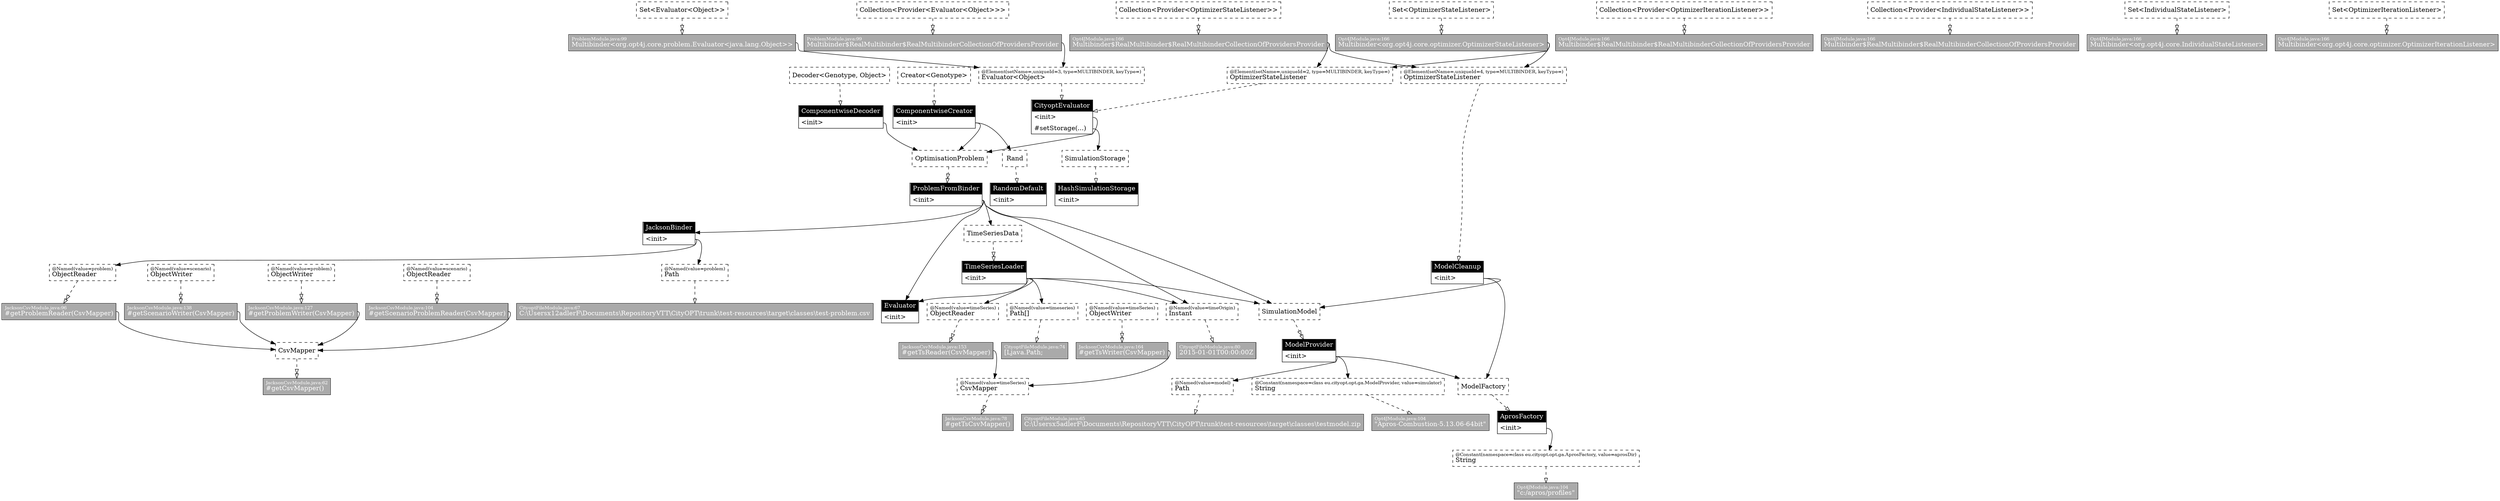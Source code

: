 digraph injector {
graph [rankdir=TB];
x27 [margin="0.02,0", shape=box, style=dashed, label=<<table cellspacing="0" cellpadding="5" cellborder="0" border="0"><tr><td align="left" port="header" bgcolor="#ffffff"><font color="#000000" point-size="10">@Named(value=scenario)<br align="left"/></font><font color="#000000">ObjectReader<br align="left"/></font></td></tr></table>>]
x43 [margin="0.02,0", shape=box, style=solid, label=<<table cellspacing="0" cellpadding="5" cellborder="0" border="0"><tr><td align="left" port="header" bgcolor="#aaaaaa"><font color="#ffffff" point-size="10">Opt4JModule.java:166<br align="left"/></font><font color="#ffffff">Multibinder&lt;org.opt4j.core.optimizer.OptimizerStateListener&gt;<br align="left"/></font></td></tr></table>>]
x38 [margin="0.02,0", shape=box, style=dashed, label=<<table cellspacing="0" cellpadding="5" cellborder="0" border="0"><tr><td align="left" port="header" bgcolor="#ffffff"><font color="#000000" point-size="10">@Named(value=problem)<br align="left"/></font><font color="#000000">ObjectReader<br align="left"/></font></td></tr></table>>]
x34 [margin="0.02,0", shape=box, style=dashed, label=<<table cellspacing="0" cellpadding="5" cellborder="0" border="0"><tr><td align="left" port="header" bgcolor="#ffffff"><font color="#000000">CsvMapper<br align="left"/></font></td></tr></table>>]
x51 [margin="0.02,0", shape=box, style=dashed, label=<<table cellspacing="0" cellpadding="5" cellborder="0" border="0"><tr><td align="left" port="header" bgcolor="#ffffff"><font color="#000000">Collection&lt;Provider&lt;OptimizerStateListener&gt;&gt;<br align="left"/></font></td></tr></table>>]
x36 [margin="0.02,0", shape=box, style=solid, label=<<table cellspacing="0" cellpadding="5" cellborder="0" border="0"><tr><td align="left" port="header" bgcolor="#000000"><font color="#ffffff">ProblemFromBinder<br align="left"/></font></td></tr><tr><td align="left" port="m_a92ce15e">&lt;init&gt;</td></tr></table>>]
x44 [margin="0.02,0", shape=box, style=dashed, label=<<table cellspacing="0" cellpadding="5" cellborder="0" border="0"><tr><td align="left" port="header" bgcolor="#ffffff"><font color="#000000">TimeSeriesData<br align="left"/></font></td></tr></table>>]
x49 [margin="0.02,0", shape=box, style=dashed, label=<<table cellspacing="0" cellpadding="5" cellborder="0" border="0"><tr><td align="left" port="header" bgcolor="#ffffff"><font color="#000000" point-size="10">@Constant(namespace=class eu.cityopt.opt.ga.AprosFactory, value=aprosDir)<br align="left"/></font><font color="#000000">String<br align="left"/></font></td></tr></table>>]
x47 [margin="0.02,0", shape=box, style=solid, label=<<table cellspacing="0" cellpadding="5" cellborder="0" border="0"><tr><td align="left" port="header" bgcolor="#000000"><font color="#ffffff">CityoptEvaluator<br align="left"/></font></td></tr><tr><td align="left" port="m_b322dedc">&lt;init&gt;</td></tr><tr><td align="left" port="m_f3cc1565">#setStorage(...)</td></tr></table>>]
x30 [margin="0.02,0", shape=box, style=solid, label=<<table cellspacing="0" cellpadding="5" cellborder="0" border="0"><tr><td align="left" port="header" bgcolor="#aaaaaa"><font color="#ffffff" point-size="10">JacksonCsvModule.java:78<br align="left"/></font><font color="#ffffff">#getTsCsvMapper()<br align="left"/></font></td></tr></table>>]
x55 [margin="0.02,0", shape=box, style=dashed, label=<<table cellspacing="0" cellpadding="5" cellborder="0" border="0"><tr><td align="left" port="header" bgcolor="#ffffff"><font color="#000000" point-size="10">@Element(setName=,uniqueId=3, type=MULTIBINDER, keyType=)<br align="left"/></font><font color="#000000">Evaluator&lt;Object&gt;<br align="left"/></font></td></tr></table>>]
x16 [margin="0.02,0", shape=box, style=solid, label=<<table cellspacing="0" cellpadding="5" cellborder="0" border="0"><tr><td align="left" port="header" bgcolor="#000000"><font color="#ffffff">ModelProvider<br align="left"/></font></td></tr><tr><td align="left" port="m_33962525">&lt;init&gt;</td></tr></table>>]
x48 [margin="0.02,0", shape=box, style=solid, label=<<table cellspacing="0" cellpadding="5" cellborder="0" border="0"><tr><td align="left" port="header" bgcolor="#000000"><font color="#ffffff">HashSimulationStorage<br align="left"/></font></td></tr><tr><td align="left" port="m_e9bc3ecf">&lt;init&gt;</td></tr></table>>]
x14 [margin="0.02,0", shape=box, style=dashed, label=<<table cellspacing="0" cellpadding="5" cellborder="0" border="0"><tr><td align="left" port="header" bgcolor="#ffffff"><font color="#000000" point-size="10">@Element(setName=,uniqueId=4, type=MULTIBINDER, keyType=)<br align="left"/></font><font color="#000000">OptimizerStateListener<br align="left"/></font></td></tr></table>>]
x33 [margin="0.02,0", shape=box, style=dashed, label=<<table cellspacing="0" cellpadding="5" cellborder="0" border="0"><tr><td align="left" port="header" bgcolor="#ffffff"><font color="#000000">SimulationStorage<br align="left"/></font></td></tr></table>>]
x5 [margin="0.02,0", shape=box, style=solid, label=<<table cellspacing="0" cellpadding="5" cellborder="0" border="0"><tr><td align="left" port="header" bgcolor="#aaaaaa"><font color="#ffffff" point-size="10">CityoptFileModule.java:65<br align="left"/></font><font color="#ffffff">C:\Users\NadlerF\Documents\RepositoryVTT\CityOPT\trunk\test-resources\target\classes\testmodel.zip<br align="left"/></font></td></tr></table>>]
x56 [margin="0.02,0", shape=box, style=dashed, label=<<table cellspacing="0" cellpadding="5" cellborder="0" border="0"><tr><td align="left" port="header" bgcolor="#ffffff"><font color="#000000" point-size="10">@Named(value=scenario)<br align="left"/></font><font color="#000000">ObjectWriter<br align="left"/></font></td></tr></table>>]
x65 [margin="0.02,0", shape=box, style=dashed, label=<<table cellspacing="0" cellpadding="5" cellborder="0" border="0"><tr><td align="left" port="header" bgcolor="#ffffff"><font color="#000000" point-size="10">@Named(value=timeSeries)<br align="left"/></font><font color="#000000">ObjectReader<br align="left"/></font></td></tr></table>>]
x9 [margin="0.02,0", shape=box, style=solid, label=<<table cellspacing="0" cellpadding="5" cellborder="0" border="0"><tr><td align="left" port="header" bgcolor="#aaaaaa"><font color="#ffffff" point-size="10">Opt4JModule.java:166<br align="left"/></font><font color="#ffffff">Multibinder$RealMultibinder$RealMultibinderCollectionOfProvidersProvider<br align="left"/></font></td></tr></table>>]
x52 [margin="0.02,0", shape=box, style=solid, label=<<table cellspacing="0" cellpadding="5" cellborder="0" border="0"><tr><td align="left" port="header" bgcolor="#aaaaaa"><font color="#ffffff" point-size="10">Opt4JModule.java:166<br align="left"/></font><font color="#ffffff">Multibinder$RealMultibinder$RealMultibinderCollectionOfProvidersProvider<br align="left"/></font></td></tr></table>>]
x12 [margin="0.02,0", shape=box, style=solid, label=<<table cellspacing="0" cellpadding="5" cellborder="0" border="0"><tr><td align="left" port="header" bgcolor="#aaaaaa"><font color="#ffffff" point-size="10">CityoptFileModule.java:67<br align="left"/></font><font color="#ffffff">C:\Users\NadlerF\Documents\RepositoryVTT\CityOPT\trunk\test-resources\target\classes\test-problem.csv<br align="left"/></font></td></tr></table>>]
x20 [margin="0.02,0", shape=box, style=dashed, label=<<table cellspacing="0" cellpadding="5" cellborder="0" border="0"><tr><td align="left" port="header" bgcolor="#ffffff"><font color="#000000">Decoder&lt;Genotype, Object&gt;<br align="left"/></font></td></tr></table>>]
x22 [margin="0.02,0", shape=box, style=solid, label=<<table cellspacing="0" cellpadding="5" cellborder="0" border="0"><tr><td align="left" port="header" bgcolor="#aaaaaa"><font color="#ffffff" point-size="10">Opt4JModule.java:104<br align="left"/></font><font color="#ffffff">"Apros-Combustion-5.13.06-64bit"<br align="left"/></font></td></tr></table>>]
x25 [margin="0.02,0", shape=box, style=solid, label=<<table cellspacing="0" cellpadding="5" cellborder="0" border="0"><tr><td align="left" port="header" bgcolor="#aaaaaa"><font color="#ffffff" point-size="10">Opt4JModule.java:166<br align="left"/></font><font color="#ffffff">Multibinder$RealMultibinder$RealMultibinderCollectionOfProvidersProvider<br align="left"/></font></td></tr></table>>]
x57 [margin="0.02,0", shape=box, style=solid, label=<<table cellspacing="0" cellpadding="5" cellborder="0" border="0"><tr><td align="left" port="header" bgcolor="#aaaaaa"><font color="#ffffff" point-size="10">JacksonCsvModule.java:138<br align="left"/></font><font color="#ffffff">#getScenarioWriter(CsvMapper)<br align="left"/></font></td></tr></table>>]
x6 [margin="0.02,0", shape=box, style=dashed, label=<<table cellspacing="0" cellpadding="5" cellborder="0" border="0"><tr><td align="left" port="header" bgcolor="#ffffff"><font color="#000000" point-size="10">@Named(value=timeseries)<br align="left"/></font><font color="#000000">Path[]<br align="left"/></font></td></tr></table>>]
x13 [margin="0.02,0", shape=box, style=dashed, label=<<table cellspacing="0" cellpadding="5" cellborder="0" border="0"><tr><td align="left" port="header" bgcolor="#ffffff"><font color="#000000">SimulationModel<br align="left"/></font></td></tr></table>>]
x3 [margin="0.02,0", shape=box, style=solid, label=<<table cellspacing="0" cellpadding="5" cellborder="0" border="0"><tr><td align="left" port="header" bgcolor="#aaaaaa"><font color="#ffffff" point-size="10">Opt4JModule.java:166<br align="left"/></font><font color="#ffffff">Multibinder&lt;org.opt4j.core.IndividualStateListener&gt;<br align="left"/></font></td></tr></table>>]
x53 [margin="0.02,0", shape=box, style=dashed, label=<<table cellspacing="0" cellpadding="5" cellborder="0" border="0"><tr><td align="left" port="header" bgcolor="#ffffff"><font color="#000000">Set&lt;Evaluator&lt;Object&gt;&gt;<br align="left"/></font></td></tr></table>>]
x23 [margin="0.02,0", shape=box, style=dashed, label=<<table cellspacing="0" cellpadding="5" cellborder="0" border="0"><tr><td align="left" port="header" bgcolor="#ffffff"><font color="#000000">OptimisationProblem<br align="left"/></font></td></tr></table>>]
x35 [margin="0.02,0", shape=box, style=solid, label=<<table cellspacing="0" cellpadding="5" cellborder="0" border="0"><tr><td align="left" port="header" bgcolor="#aaaaaa"><font color="#ffffff" point-size="10">JacksonCsvModule.java:62<br align="left"/></font><font color="#ffffff">#getCsvMapper()<br align="left"/></font></td></tr></table>>]
x45 [margin="0.02,0", shape=box, style=solid, label=<<table cellspacing="0" cellpadding="5" cellborder="0" border="0"><tr><td align="left" port="header" bgcolor="#000000"><font color="#ffffff">TimeSeriesLoader<br align="left"/></font></td></tr><tr><td align="left" port="m_2d9cdc0c">&lt;init&gt;</td></tr></table>>]
x19 [margin="0.02,0", shape=box, style=solid, label=<<table cellspacing="0" cellpadding="5" cellborder="0" border="0"><tr><td align="left" port="header" bgcolor="#aaaaaa"><font color="#ffffff" point-size="10">JacksonCsvModule.java:164<br align="left"/></font><font color="#ffffff">#getTsWriter(CsvMapper)<br align="left"/></font></td></tr></table>>]
x60 [margin="0.02,0", shape=box, style=dashed, label=<<table cellspacing="0" cellpadding="5" cellborder="0" border="0"><tr><td align="left" port="header" bgcolor="#ffffff"><font color="#000000">Set&lt;OptimizerIterationListener&gt;<br align="left"/></font></td></tr></table>>]
x32 [margin="0.02,0", shape=box, style=solid, label=<<table cellspacing="0" cellpadding="5" cellborder="0" border="0"><tr><td align="left" port="header" bgcolor="#000000"><font color="#ffffff">RandomDefault<br align="left"/></font></td></tr><tr><td align="left" port="m_5a5c3b36">&lt;init&gt;</td></tr></table>>]
x0 [margin="0.02,0", shape=box, style=dashed, label=<<table cellspacing="0" cellpadding="5" cellborder="0" border="0"><tr><td align="left" port="header" bgcolor="#ffffff"><font color="#000000">Collection&lt;Provider&lt;Evaluator&lt;Object&gt;&gt;&gt;<br align="left"/></font></td></tr></table>>]
x41 [margin="0.02,0", shape=box, style=solid, label=<<table cellspacing="0" cellpadding="5" cellborder="0" border="0"><tr><td align="left" port="header" bgcolor="#aaaaaa"><font color="#ffffff" point-size="10">JacksonCsvModule.java:127<br align="left"/></font><font color="#ffffff">#getProblemWriter(CsvMapper)<br align="left"/></font></td></tr></table>>]
x26 [margin="0.02,0", shape=box, style=dashed, label=<<table cellspacing="0" cellpadding="5" cellborder="0" border="0"><tr><td align="left" port="header" bgcolor="#ffffff"><font color="#000000">Creator&lt;Genotype&gt;<br align="left"/></font></td></tr></table>>]
x63 [margin="0.02,0", shape=box, style=solid, label=<<table cellspacing="0" cellpadding="5" cellborder="0" border="0"><tr><td align="left" port="header" bgcolor="#aaaaaa"><font color="#ffffff" point-size="10">CityoptFileModule.java:80<br align="left"/></font><font color="#ffffff">2015-01-01T00:00:00Z<br align="left"/></font></td></tr></table>>]
x66 [margin="0.02,0", shape=box, style=solid, label=<<table cellspacing="0" cellpadding="5" cellborder="0" border="0"><tr><td align="left" port="header" bgcolor="#aaaaaa"><font color="#ffffff" point-size="10">JacksonCsvModule.java:153<br align="left"/></font><font color="#ffffff">#getTsReader(CsvMapper)<br align="left"/></font></td></tr></table>>]
x10 [margin="0.02,0", shape=box, style=dashed, label=<<table cellspacing="0" cellpadding="5" cellborder="0" border="0"><tr><td align="left" port="header" bgcolor="#ffffff"><font color="#000000" point-size="10">@Element(setName=,uniqueId=2, type=MULTIBINDER, keyType=)<br align="left"/></font><font color="#000000">OptimizerStateListener<br align="left"/></font></td></tr></table>>]
x61 [margin="0.02,0", shape=box, style=solid, label=<<table cellspacing="0" cellpadding="5" cellborder="0" border="0"><tr><td align="left" port="header" bgcolor="#aaaaaa"><font color="#ffffff" point-size="10">Opt4JModule.java:166<br align="left"/></font><font color="#ffffff">Multibinder&lt;org.opt4j.core.optimizer.OptimizerIterationListener&gt;<br align="left"/></font></td></tr></table>>]
x64 [margin="0.02,0", shape=box, style=solid, label=<<table cellspacing="0" cellpadding="5" cellborder="0" border="0"><tr><td align="left" port="header" bgcolor="#000000"><font color="#ffffff">Evaluator<br align="left"/></font></td></tr><tr><td align="left" port="m_7d7ca178">&lt;init&gt;</td></tr></table>>]
x46 [margin="0.02,0", shape=box, style=solid, label=<<table cellspacing="0" cellpadding="5" cellborder="0" border="0"><tr><td align="left" port="header" bgcolor="#000000"><font color="#ffffff">ComponentwiseDecoder<br align="left"/></font></td></tr><tr><td align="left" port="m_cf775e98">&lt;init&gt;</td></tr></table>>]
x8 [margin="0.02,0", shape=box, style=dashed, label=<<table cellspacing="0" cellpadding="5" cellborder="0" border="0"><tr><td align="left" port="header" bgcolor="#ffffff"><font color="#000000">Collection&lt;Provider&lt;OptimizerIterationListener&gt;&gt;<br align="left"/></font></td></tr></table>>]
x31 [margin="0.02,0", shape=box, style=dashed, label=<<table cellspacing="0" cellpadding="5" cellborder="0" border="0"><tr><td align="left" port="header" bgcolor="#ffffff"><font color="#000000">Rand<br align="left"/></font></td></tr></table>>]
x29 [margin="0.02,0", shape=box, style=dashed, label=<<table cellspacing="0" cellpadding="5" cellborder="0" border="0"><tr><td align="left" port="header" bgcolor="#ffffff"><font color="#000000" point-size="10">@Named(value=timeSeries)<br align="left"/></font><font color="#000000">CsvMapper<br align="left"/></font></td></tr></table>>]
x15 [margin="0.02,0", shape=box, style=solid, label=<<table cellspacing="0" cellpadding="5" cellborder="0" border="0"><tr><td align="left" port="header" bgcolor="#000000"><font color="#ffffff">ModelCleanup<br align="left"/></font></td></tr><tr><td align="left" port="m_c30480f0">&lt;init&gt;</td></tr></table>>]
x42 [margin="0.02,0", shape=box, style=dashed, label=<<table cellspacing="0" cellpadding="5" cellborder="0" border="0"><tr><td align="left" port="header" bgcolor="#ffffff"><font color="#000000">Set&lt;OptimizerStateListener&gt;<br align="left"/></font></td></tr></table>>]
x59 [margin="0.02,0", shape=box, style=solid, label=<<table cellspacing="0" cellpadding="5" cellborder="0" border="0"><tr><td align="left" port="header" bgcolor="#000000"><font color="#ffffff">AprosFactory<br align="left"/></font></td></tr><tr><td align="left" port="m_85480d78">&lt;init&gt;</td></tr></table>>]
x4 [margin="0.02,0", shape=box, style=dashed, label=<<table cellspacing="0" cellpadding="5" cellborder="0" border="0"><tr><td align="left" port="header" bgcolor="#ffffff"><font color="#000000" point-size="10">@Named(value=model)<br align="left"/></font><font color="#000000">Path<br align="left"/></font></td></tr></table>>]
x50 [margin="0.02,0", shape=box, style=solid, label=<<table cellspacing="0" cellpadding="5" cellborder="0" border="0"><tr><td align="left" port="header" bgcolor="#aaaaaa"><font color="#ffffff" point-size="10">Opt4JModule.java:104<br align="left"/></font><font color="#ffffff">"c:/apros/profiles"<br align="left"/></font></td></tr></table>>]
x58 [margin="0.02,0", shape=box, style=dashed, label=<<table cellspacing="0" cellpadding="5" cellborder="0" border="0"><tr><td align="left" port="header" bgcolor="#ffffff"><font color="#000000">ModelFactory<br align="left"/></font></td></tr></table>>]
x39 [margin="0.02,0", shape=box, style=solid, label=<<table cellspacing="0" cellpadding="5" cellborder="0" border="0"><tr><td align="left" port="header" bgcolor="#aaaaaa"><font color="#ffffff" point-size="10">JacksonCsvModule.java:96<br align="left"/></font><font color="#ffffff">#getProblemReader(CsvMapper)<br align="left"/></font></td></tr></table>>]
x62 [margin="0.02,0", shape=box, style=dashed, label=<<table cellspacing="0" cellpadding="5" cellborder="0" border="0"><tr><td align="left" port="header" bgcolor="#ffffff"><font color="#000000" point-size="10">@Named(value=timeOrigin)<br align="left"/></font><font color="#000000">Instant<br align="left"/></font></td></tr></table>>]
x37 [margin="0.02,0", shape=box, style=solid, label=<<table cellspacing="0" cellpadding="5" cellborder="0" border="0"><tr><td align="left" port="header" bgcolor="#000000"><font color="#ffffff">JacksonBinder<br align="left"/></font></td></tr><tr><td align="left" port="m_4f591114">&lt;init&gt;</td></tr></table>>]
x54 [margin="0.02,0", shape=box, style=solid, label=<<table cellspacing="0" cellpadding="5" cellborder="0" border="0"><tr><td align="left" port="header" bgcolor="#aaaaaa"><font color="#ffffff" point-size="10">ProblemModule.java:99<br align="left"/></font><font color="#ffffff">Multibinder&lt;org.opt4j.core.problem.Evaluator&lt;java.lang.Object&gt;&gt;<br align="left"/></font></td></tr></table>>]
x40 [margin="0.02,0", shape=box, style=dashed, label=<<table cellspacing="0" cellpadding="5" cellborder="0" border="0"><tr><td align="left" port="header" bgcolor="#ffffff"><font color="#000000" point-size="10">@Named(value=problem)<br align="left"/></font><font color="#000000">ObjectWriter<br align="left"/></font></td></tr></table>>]
x7 [margin="0.02,0", shape=box, style=solid, label=<<table cellspacing="0" cellpadding="5" cellborder="0" border="0"><tr><td align="left" port="header" bgcolor="#aaaaaa"><font color="#ffffff" point-size="10">CityoptFileModule.java:74<br align="left"/></font><font color="#ffffff">[Ljava.Path;<br align="left"/></font></td></tr></table>>]
x2 [margin="0.02,0", shape=box, style=dashed, label=<<table cellspacing="0" cellpadding="5" cellborder="0" border="0"><tr><td align="left" port="header" bgcolor="#ffffff"><font color="#000000">Set&lt;IndividualStateListener&gt;<br align="left"/></font></td></tr></table>>]
x17 [margin="0.02,0", shape=box, style=solid, label=<<table cellspacing="0" cellpadding="5" cellborder="0" border="0"><tr><td align="left" port="header" bgcolor="#000000"><font color="#ffffff">ComponentwiseCreator<br align="left"/></font></td></tr><tr><td align="left" port="m_b0d63280">&lt;init&gt;</td></tr></table>>]
x18 [margin="0.02,0", shape=box, style=dashed, label=<<table cellspacing="0" cellpadding="5" cellborder="0" border="0"><tr><td align="left" port="header" bgcolor="#ffffff"><font color="#000000" point-size="10">@Named(value=timeSeries)<br align="left"/></font><font color="#000000">ObjectWriter<br align="left"/></font></td></tr></table>>]
x11 [margin="0.02,0", shape=box, style=dashed, label=<<table cellspacing="0" cellpadding="5" cellborder="0" border="0"><tr><td align="left" port="header" bgcolor="#ffffff"><font color="#000000" point-size="10">@Named(value=problem)<br align="left"/></font><font color="#000000">Path<br align="left"/></font></td></tr></table>>]
x1 [margin="0.02,0", shape=box, style=solid, label=<<table cellspacing="0" cellpadding="5" cellborder="0" border="0"><tr><td align="left" port="header" bgcolor="#aaaaaa"><font color="#ffffff" point-size="10">ProblemModule.java:99<br align="left"/></font><font color="#ffffff">Multibinder$RealMultibinder$RealMultibinderCollectionOfProvidersProvider<br align="left"/></font></td></tr></table>>]
x21 [margin="0.02,0", shape=box, style=dashed, label=<<table cellspacing="0" cellpadding="5" cellborder="0" border="0"><tr><td align="left" port="header" bgcolor="#ffffff"><font color="#000000" point-size="10">@Constant(namespace=class eu.cityopt.opt.ga.ModelProvider, value=simulator)<br align="left"/></font><font color="#000000">String<br align="left"/></font></td></tr></table>>]
x24 [margin="0.02,0", shape=box, style=dashed, label=<<table cellspacing="0" cellpadding="5" cellborder="0" border="0"><tr><td align="left" port="header" bgcolor="#ffffff"><font color="#000000">Collection&lt;Provider&lt;IndividualStateListener&gt;&gt;<br align="left"/></font></td></tr></table>>]
x28 [margin="0.02,0", shape=box, style=solid, label=<<table cellspacing="0" cellpadding="5" cellborder="0" border="0"><tr><td align="left" port="header" bgcolor="#aaaaaa"><font color="#ffffff" point-size="10">JacksonCsvModule.java:104<br align="left"/></font><font color="#ffffff">#getScenarioProblemReader(CsvMapper)<br align="left"/></font></td></tr></table>>]
x0 -> x1 [style=dashed, arrowhead=onormalonormal, arrowtail=none]
x1:header:e -> x55 [style=solid, arrowhead=normal, arrowtail=none]
x2 -> x3 [style=dashed, arrowhead=onormalonormal, arrowtail=none]
x4 -> x5 [style=dashed, arrowhead=onormal, arrowtail=none]
x6 -> x7 [style=dashed, arrowhead=onormal, arrowtail=none]
x8 -> x9 [style=dashed, arrowhead=onormalonormal, arrowtail=none]
x10 -> x47 [style=dashed, arrowhead=onormal, arrowtail=none]
x11 -> x12 [style=dashed, arrowhead=onormal, arrowtail=none]
x13 -> x16 [style=dashed, arrowhead=onormalonormal, arrowtail=none]
x14 -> x15 [style=dashed, arrowhead=onormal, arrowtail=none]
x15:m_c30480f0:e -> x13 [style=solid, arrowhead=normal, arrowtail=none]
x15:m_c30480f0:e -> x58 [style=solid, arrowhead=normal, arrowtail=none]
x16:m_33962525:e -> x58 [style=solid, arrowhead=normal, arrowtail=none]
x16:m_33962525:e -> x21 [style=solid, arrowhead=normal, arrowtail=none]
x16:m_33962525:e -> x4 [style=solid, arrowhead=normal, arrowtail=none]
x17:m_b0d63280:e -> x31 [style=solid, arrowhead=normal, arrowtail=none]
x17:m_b0d63280:e -> x23 [style=solid, arrowhead=normal, arrowtail=none]
x18 -> x19 [style=dashed, arrowhead=onormalonormal, arrowtail=none]
x19:header:e -> x29 [style=solid, arrowhead=normal, arrowtail=none]
x20 -> x46 [style=dashed, arrowhead=onormal, arrowtail=none]
x21 -> x22 [style=dashed, arrowhead=onormal, arrowtail=none]
x23 -> x36 [style=dashed, arrowhead=onormalonormal, arrowtail=none]
x24 -> x25 [style=dashed, arrowhead=onormalonormal, arrowtail=none]
x26 -> x17 [style=dashed, arrowhead=onormal, arrowtail=none]
x27 -> x28 [style=dashed, arrowhead=onormalonormal, arrowtail=none]
x28:header:e -> x34 [style=solid, arrowhead=normal, arrowtail=none]
x29 -> x30 [style=dashed, arrowhead=onormalonormal, arrowtail=none]
x31 -> x32 [style=dashed, arrowhead=onormal, arrowtail=none]
x33 -> x48 [style=dashed, arrowhead=onormal, arrowtail=none]
x34 -> x35 [style=dashed, arrowhead=onormalonormal, arrowtail=none]
x36:m_a92ce15e:e -> x13 [style=solid, arrowhead=normal, arrowtail=none]
x36:m_a92ce15e:e -> x62 [style=solid, arrowhead=normal, arrowtail=none]
x36:m_a92ce15e:e -> x37 [style=solid, arrowhead=normal, arrowtail=none]
x36:m_a92ce15e:e -> x44 [style=solid, arrowhead=normal, arrowtail=none]
x36:m_a92ce15e:e -> x64 [style=solid, arrowhead=normal, arrowtail=none]
x37:m_4f591114:e -> x38 [style=solid, arrowhead=normal, arrowtail=none]
x37:m_4f591114:e -> x11 [style=solid, arrowhead=normal, arrowtail=none]
x38 -> x39 [style=dashed, arrowhead=onormalonormal, arrowtail=none]
x39:header:e -> x34 [style=solid, arrowhead=normal, arrowtail=none]
x40 -> x41 [style=dashed, arrowhead=onormalonormal, arrowtail=none]
x41:header:e -> x34 [style=solid, arrowhead=normal, arrowtail=none]
x42 -> x43 [style=dashed, arrowhead=onormalonormal, arrowtail=none]
x43:header:e -> x10 [style=solid, arrowhead=normal, arrowtail=none]
x43:header:e -> x14 [style=solid, arrowhead=normal, arrowtail=none]
x44 -> x45 [style=dashed, arrowhead=onormalonormal, arrowtail=none]
x45:m_2d9cdc0c:e -> x64 [style=solid, arrowhead=normal, arrowtail=none]
x45:m_2d9cdc0c:e -> x62 [style=solid, arrowhead=normal, arrowtail=none]
x45:m_2d9cdc0c:e -> x13 [style=solid, arrowhead=normal, arrowtail=none]
x45:m_2d9cdc0c:e -> x65 [style=solid, arrowhead=normal, arrowtail=none]
x45:m_2d9cdc0c:e -> x6 [style=solid, arrowhead=normal, arrowtail=none]
x46:m_cf775e98:e -> x23 [style=solid, arrowhead=normal, arrowtail=none]
x47:m_b322dedc:e -> x23 [style=solid, arrowhead=normal, arrowtail=none]
x47:m_f3cc1565:e -> x33 [style=solid, arrowhead=normal, arrowtail=none]
x49 -> x50 [style=dashed, arrowhead=onormal, arrowtail=none]
x51 -> x52 [style=dashed, arrowhead=onormalonormal, arrowtail=none]
x52:header:e -> x10 [style=solid, arrowhead=normal, arrowtail=none]
x52:header:e -> x14 [style=solid, arrowhead=normal, arrowtail=none]
x53 -> x54 [style=dashed, arrowhead=onormalonormal, arrowtail=none]
x54:header:e -> x55 [style=solid, arrowhead=normal, arrowtail=none]
x55 -> x47 [style=dashed, arrowhead=onormal, arrowtail=none]
x56 -> x57 [style=dashed, arrowhead=onormalonormal, arrowtail=none]
x57:header:e -> x34 [style=solid, arrowhead=normal, arrowtail=none]
x58 -> x59 [style=dashed, arrowhead=onormal, arrowtail=none]
x59:m_85480d78:e -> x49 [style=solid, arrowhead=normal, arrowtail=none]
x60 -> x61 [style=dashed, arrowhead=onormalonormal, arrowtail=none]
x62 -> x63 [style=dashed, arrowhead=onormal, arrowtail=none]
x65 -> x66 [style=dashed, arrowhead=onormalonormal, arrowtail=none]
x66:header:e -> x29 [style=solid, arrowhead=normal, arrowtail=none]
}
